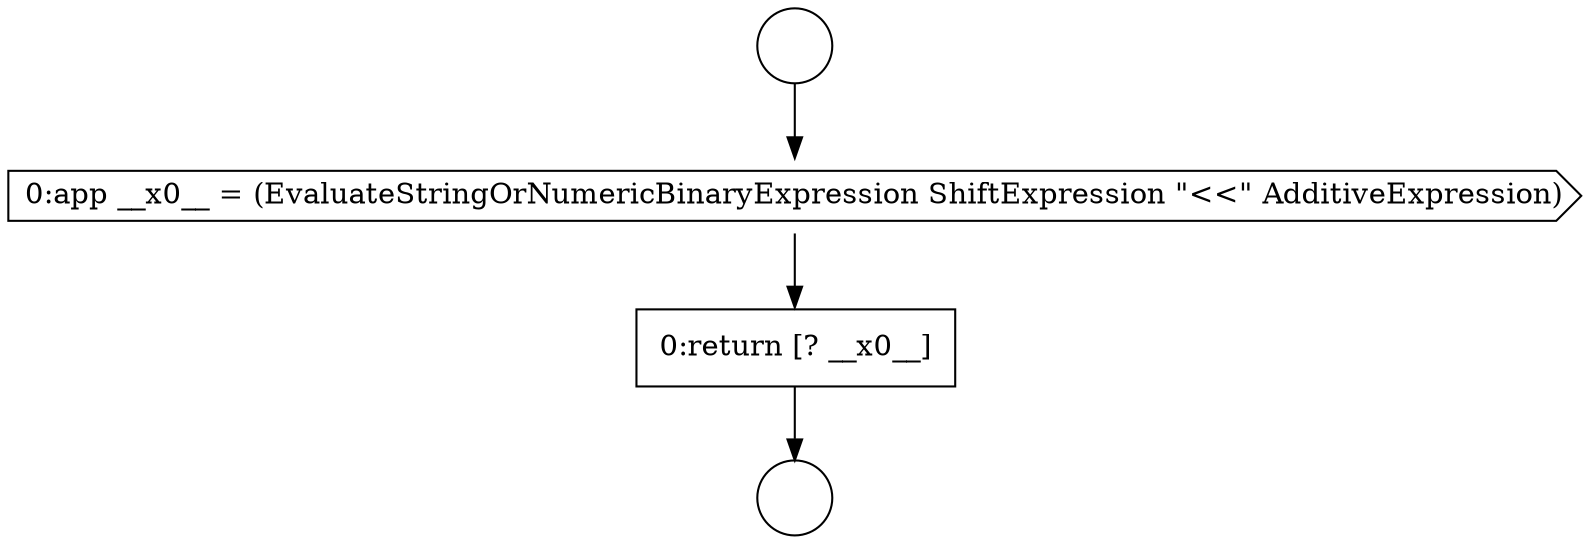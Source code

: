 digraph {
  node0 [shape=circle label=" " color="black" fillcolor="white" style=filled]
  node2 [shape=cds, label=<<font color="black">0:app __x0__ = (EvaluateStringOrNumericBinaryExpression ShiftExpression &quot;&lt;&lt;&quot; AdditiveExpression)</font>> color="black" fillcolor="white" style=filled]
  node3 [shape=none, margin=0, label=<<font color="black">
    <table border="0" cellborder="1" cellspacing="0" cellpadding="10">
      <tr><td align="left">0:return [? __x0__]</td></tr>
    </table>
  </font>> color="black" fillcolor="white" style=filled]
  node1 [shape=circle label=" " color="black" fillcolor="white" style=filled]
  node0 -> node2 [ color="black"]
  node2 -> node3 [ color="black"]
  node3 -> node1 [ color="black"]
}
